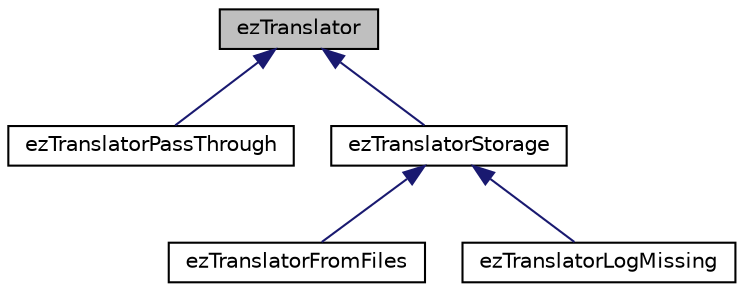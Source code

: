 digraph "ezTranslator"
{
 // LATEX_PDF_SIZE
  edge [fontname="Helvetica",fontsize="10",labelfontname="Helvetica",labelfontsize="10"];
  node [fontname="Helvetica",fontsize="10",shape=record];
  Node1 [label="ezTranslator",height=0.2,width=0.4,color="black", fillcolor="grey75", style="filled", fontcolor="black",tooltip="Base class to translate one string into another."];
  Node1 -> Node2 [dir="back",color="midnightblue",fontsize="10",style="solid",fontname="Helvetica"];
  Node2 [label="ezTranslatorPassThrough",height=0.2,width=0.4,color="black", fillcolor="white", style="filled",URL="$d6/d53/classez_translator_pass_through.htm",tooltip="Just returns the same string that is passed into it. Can be used to display the actually untranslated..."];
  Node1 -> Node3 [dir="back",color="midnightblue",fontsize="10",style="solid",fontname="Helvetica"];
  Node3 [label="ezTranslatorStorage",height=0.2,width=0.4,color="black", fillcolor="white", style="filled",URL="$d3/dd8/classez_translator_storage.htm",tooltip="Can store translated strings and all translation requests will come from that storage...."];
  Node3 -> Node4 [dir="back",color="midnightblue",fontsize="10",style="solid",fontname="Helvetica"];
  Node4 [label="ezTranslatorFromFiles",height=0.2,width=0.4,color="black", fillcolor="white", style="filled",URL="$df/dea/classez_translator_from_files.htm",tooltip="Loads translations from files. Each translator can have different search paths, but the files to be l..."];
  Node3 -> Node5 [dir="back",color="midnightblue",fontsize="10",style="solid",fontname="Helvetica"];
  Node5 [label="ezTranslatorLogMissing",height=0.2,width=0.4,color="black", fillcolor="white", style="filled",URL="$d5/d65/classez_translator_log_missing.htm",tooltip="Outputs a 'Missing Translation' warning the first time a string translation is requested...."];
}
